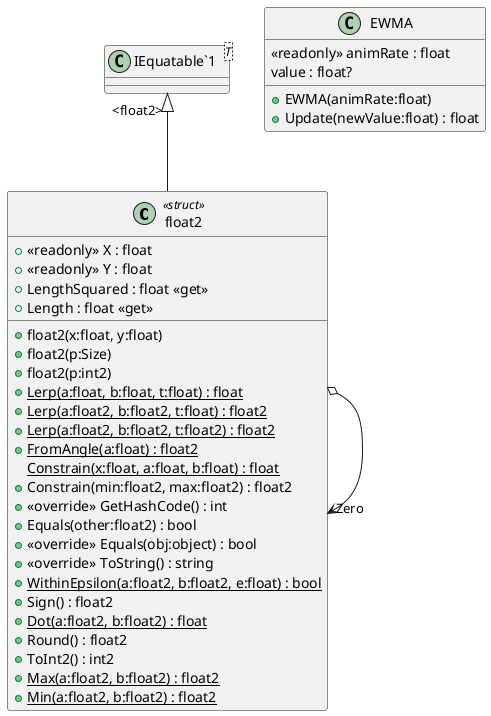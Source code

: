 @startuml
class float2 <<struct>> {
    + <<readonly>> X : float
    + <<readonly>> Y : float
    + float2(x:float, y:float)
    + float2(p:Size)
    + float2(p:int2)
    + {static} Lerp(a:float, b:float, t:float) : float
    + {static} Lerp(a:float2, b:float2, t:float) : float2
    + {static} Lerp(a:float2, b:float2, t:float2) : float2
    + {static} FromAngle(a:float) : float2
    {static} Constrain(x:float, a:float, b:float) : float
    + Constrain(min:float2, max:float2) : float2
    + <<override>> GetHashCode() : int
    + Equals(other:float2) : bool
    + <<override>> Equals(obj:object) : bool
    + <<override>> ToString() : string
    + {static} WithinEpsilon(a:float2, b:float2, e:float) : bool
    + Sign() : float2
    + {static} Dot(a:float2, b:float2) : float
    + Round() : float2
    + ToInt2() : int2
    + {static} Max(a:float2, b:float2) : float2
    + {static} Min(a:float2, b:float2) : float2
    + LengthSquared : float <<get>>
    + Length : float <<get>>
}
class EWMA {
    <<readonly>> animRate : float
    value : float?
    + EWMA(animRate:float)
    + Update(newValue:float) : float
}
class "IEquatable`1"<T> {
}
"IEquatable`1" "<float2>" <|-- float2
float2 o-> "Zero" float2
@enduml

